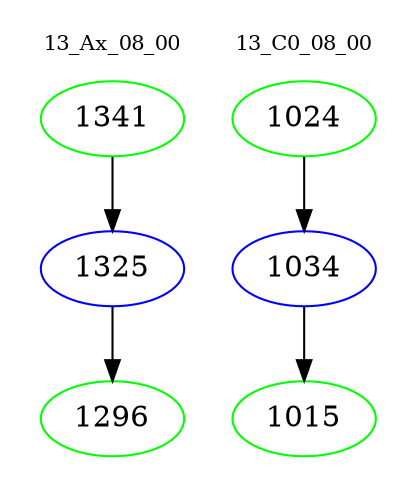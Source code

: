 digraph{
subgraph cluster_0 {
color = white
label = "13_Ax_08_00";
fontsize=10;
T0_1341 [label="1341", color="green"]
T0_1341 -> T0_1325 [color="black"]
T0_1325 [label="1325", color="blue"]
T0_1325 -> T0_1296 [color="black"]
T0_1296 [label="1296", color="green"]
}
subgraph cluster_1 {
color = white
label = "13_C0_08_00";
fontsize=10;
T1_1024 [label="1024", color="green"]
T1_1024 -> T1_1034 [color="black"]
T1_1034 [label="1034", color="blue"]
T1_1034 -> T1_1015 [color="black"]
T1_1015 [label="1015", color="green"]
}
}
